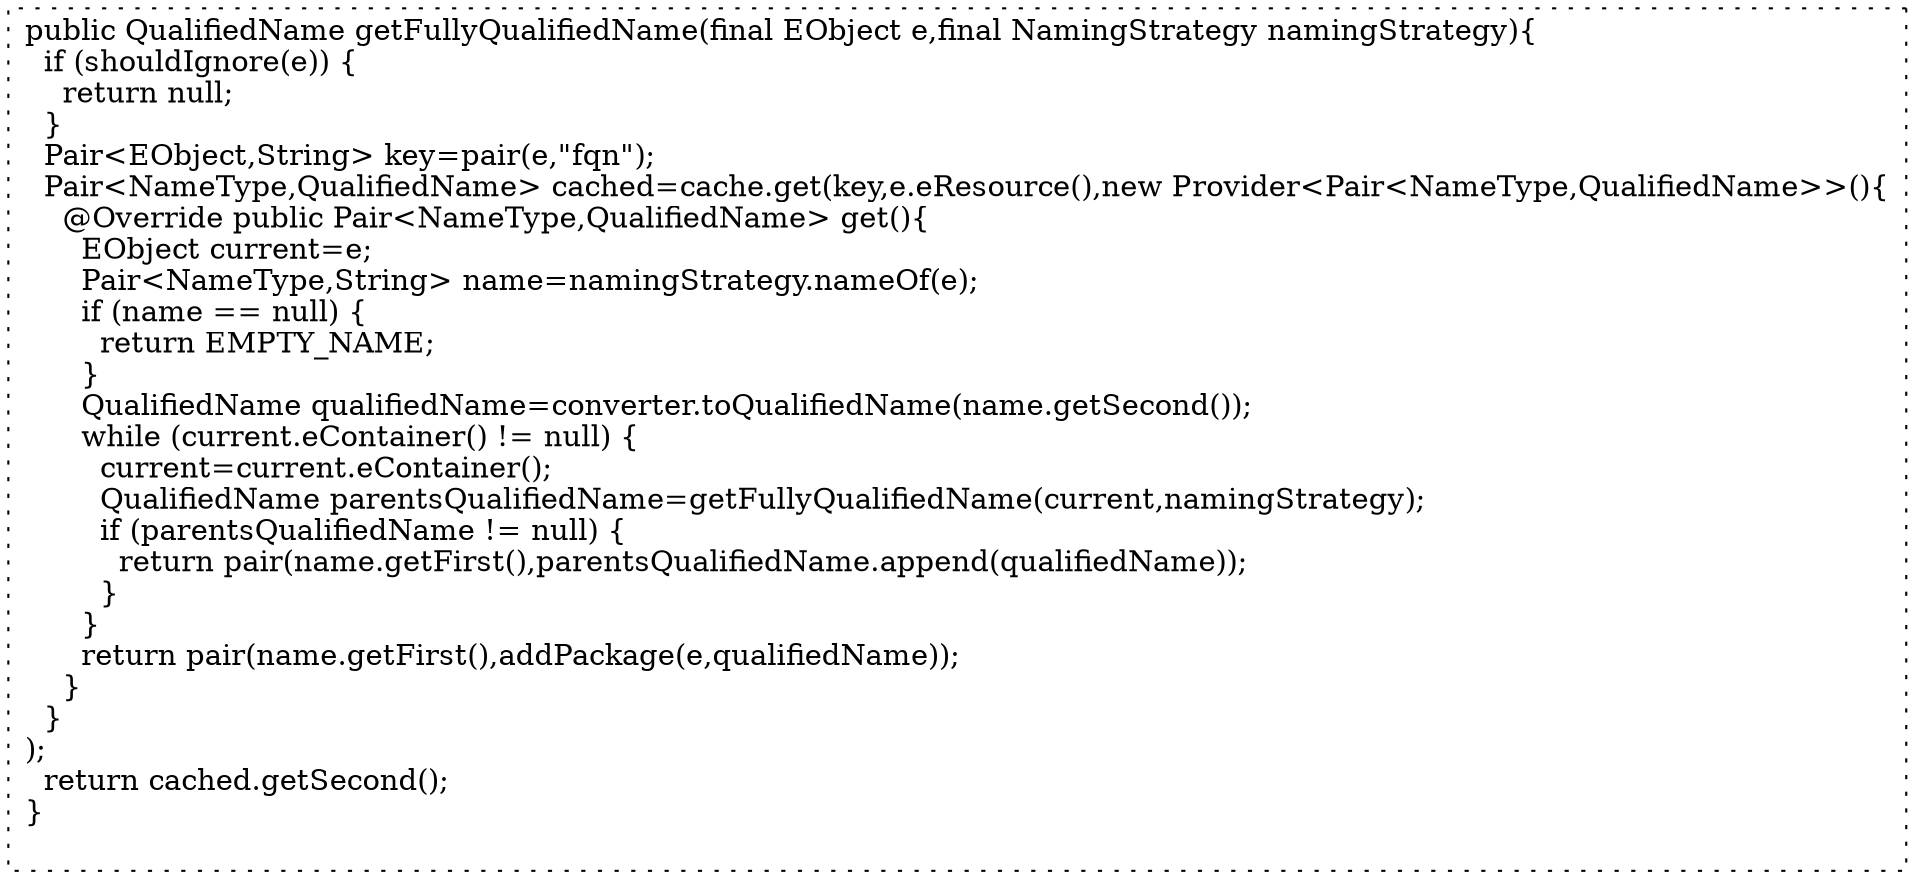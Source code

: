 digraph "Test_adjustControlEdges.getFullyQualifiedName#EObject#NamingStrategy#" {
0 [label="public QualifiedName getFullyQualifiedName(final EObject e,final NamingStrategy namingStrategy){\l  if (shouldIgnore(e)) {\l    return null;\l  }\l  Pair<EObject,String> key=pair(e,\"fqn\");\l  Pair<NameType,QualifiedName> cached=cache.get(key,e.eResource(),new Provider<Pair<NameType,QualifiedName>>(){\l    @Override public Pair<NameType,QualifiedName> get(){\l      EObject current=e;\l      Pair<NameType,String> name=namingStrategy.nameOf(e);\l      if (name == null) {\l        return EMPTY_NAME;\l      }\l      QualifiedName qualifiedName=converter.toQualifiedName(name.getSecond());\l      while (current.eContainer() != null) {\l        current=current.eContainer();\l        QualifiedName parentsQualifiedName=getFullyQualifiedName(current,namingStrategy);\l        if (parentsQualifiedName != null) {\l          return pair(name.getFirst(),parentsQualifiedName.append(qualifiedName));\l        }\l      }\l      return pair(name.getFirst(),addPackage(e,qualifiedName));\l    }\l  }\l);\l  return cached.getSecond();\l}\l\l" shape=box style=dotted]
}